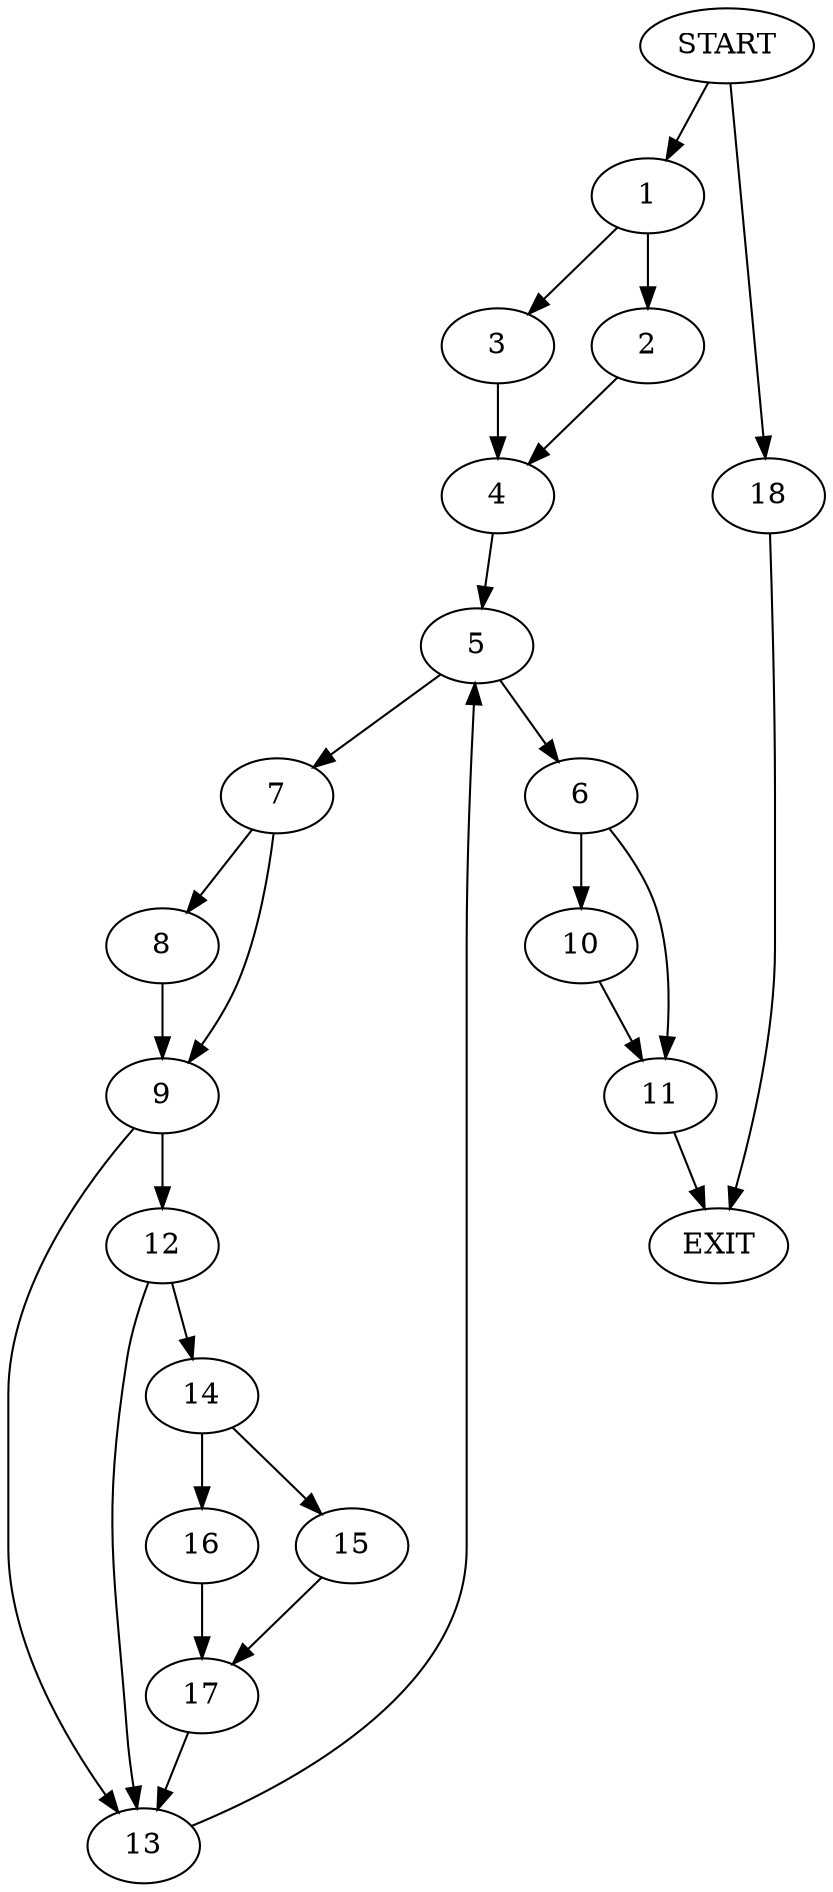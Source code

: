 digraph {
0 [label="START"]
19 [label="EXIT"]
0 -> 1
1 -> 2
1 -> 3
2 -> 4
3 -> 4
4 -> 5
5 -> 6
5 -> 7
7 -> 8
7 -> 9
6 -> 10
6 -> 11
9 -> 12
9 -> 13
8 -> 9
12 -> 14
12 -> 13
13 -> 5
14 -> 15
14 -> 16
16 -> 17
15 -> 17
17 -> 13
11 -> 19
10 -> 11
0 -> 18
18 -> 19
}
